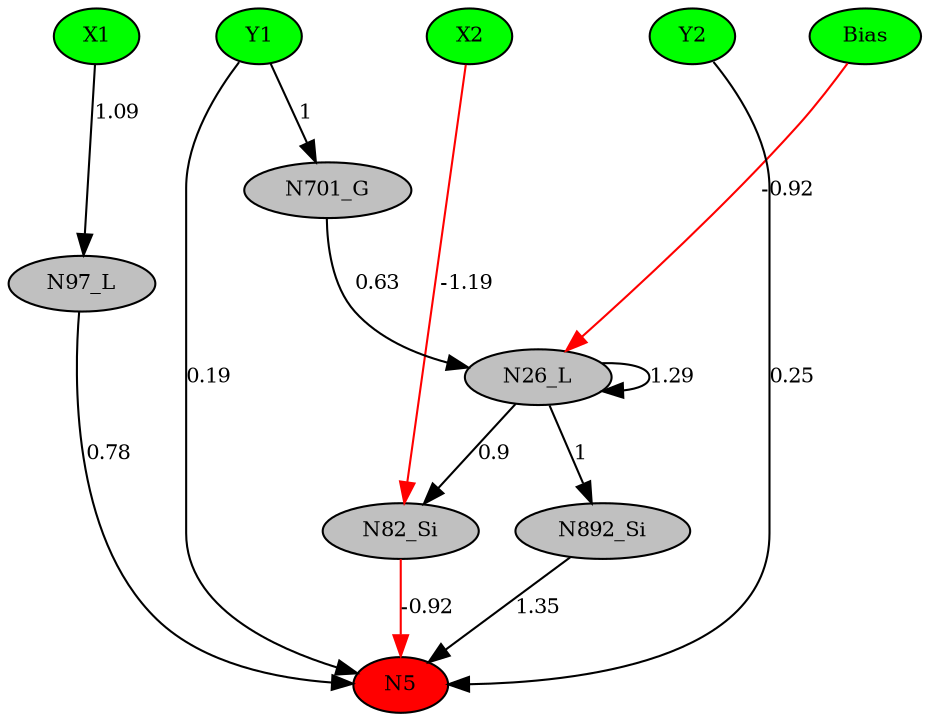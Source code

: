 digraph g { 
N0 [shape=ellipse, label=Bias,fontsize=10,height=0.1,width=0.1,style=filled,fillcolor=green]
N1[shape=ellipse label=X1,fontsize=10,height=0.1,width=0.1,style=filled,fillcolor=green]
N2[shape=ellipse label=Y1,fontsize=10,height=0.1,width=0.1,style=filled,fillcolor=green]
N3[shape=ellipse label=X2,fontsize=10,height=0.1,width=0.1,style=filled,fillcolor=green]
N4[shape=ellipse label=Y2,fontsize=10,height=0.1,width=0.1,style=filled,fillcolor=green]
N5[shape=ellipse,fontsize = 10, height = 0.1, width = 0.1, style = filled, fillcolor = red]
N26[shape=ellipse, label=N26_L,fontsize=10,height=0.1,width=0.1,style=filled,fillcolor=gray]
N82[shape=ellipse, label=N82_Si,fontsize=10,height=0.1,width=0.1,style=filled,fillcolor=gray]
N97[shape=ellipse, label=N97_L,fontsize=10,height=0.1,width=0.1,style=filled,fillcolor=gray]
N701[shape=ellipse, label=N701_G,fontsize=10,height=0.1,width=0.1,style=filled,fillcolor=gray]
N892[shape=ellipse, label=N892_Si,fontsize=10,height=0.1,width=0.1,style=filled,fillcolor=gray]
N2 -> N5 [color=black] [ label=0.19,fontsize=10]
N4 -> N5 [color=black] [ label=0.25,fontsize=10]
N0 -> N26 [color=red] [arrowType=inv][ label=-0.92,fontsize=10]
N26 -> N26 [color=black] [ label=1.29,fontsize=10]
N3 -> N82 [color=red] [arrowType=inv][ label=-1.19,fontsize=10]
N82 -> N5 [color=red] [arrowType=inv][ label=-0.92,fontsize=10]
N1 -> N97 [color=black] [ label=1.09,fontsize=10]
N97 -> N5 [color=black] [ label=0.78,fontsize=10]
N26 -> N82 [color=black] [ label=0.9,fontsize=10]
N2 -> N701 [color=black] [ label=1,fontsize=10]
N701 -> N26 [color=black] [ label=0.63,fontsize=10]
N26 -> N892 [color=black] [ label=1,fontsize=10]
N892 -> N5 [color=black] [ label=1.35,fontsize=10]
 { rank=same; 
N5
 } 
 { rank=same; 
N1 ->N2 ->N3 ->N4 ->N0 [style=invis]
 } 
}
